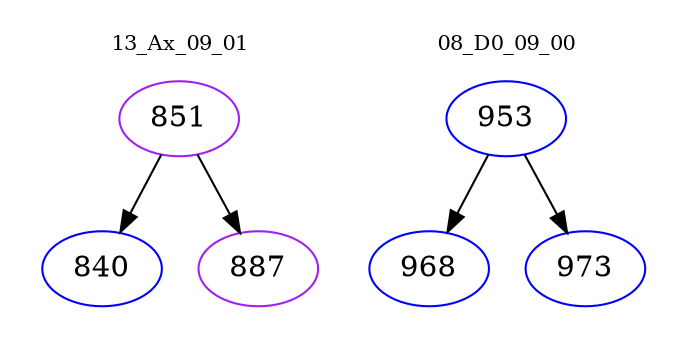 digraph{
subgraph cluster_0 {
color = white
label = "13_Ax_09_01";
fontsize=10;
T0_851 [label="851", color="purple"]
T0_851 -> T0_840 [color="black"]
T0_840 [label="840", color="blue"]
T0_851 -> T0_887 [color="black"]
T0_887 [label="887", color="purple"]
}
subgraph cluster_1 {
color = white
label = "08_D0_09_00";
fontsize=10;
T1_953 [label="953", color="blue"]
T1_953 -> T1_968 [color="black"]
T1_968 [label="968", color="blue"]
T1_953 -> T1_973 [color="black"]
T1_973 [label="973", color="blue"]
}
}
